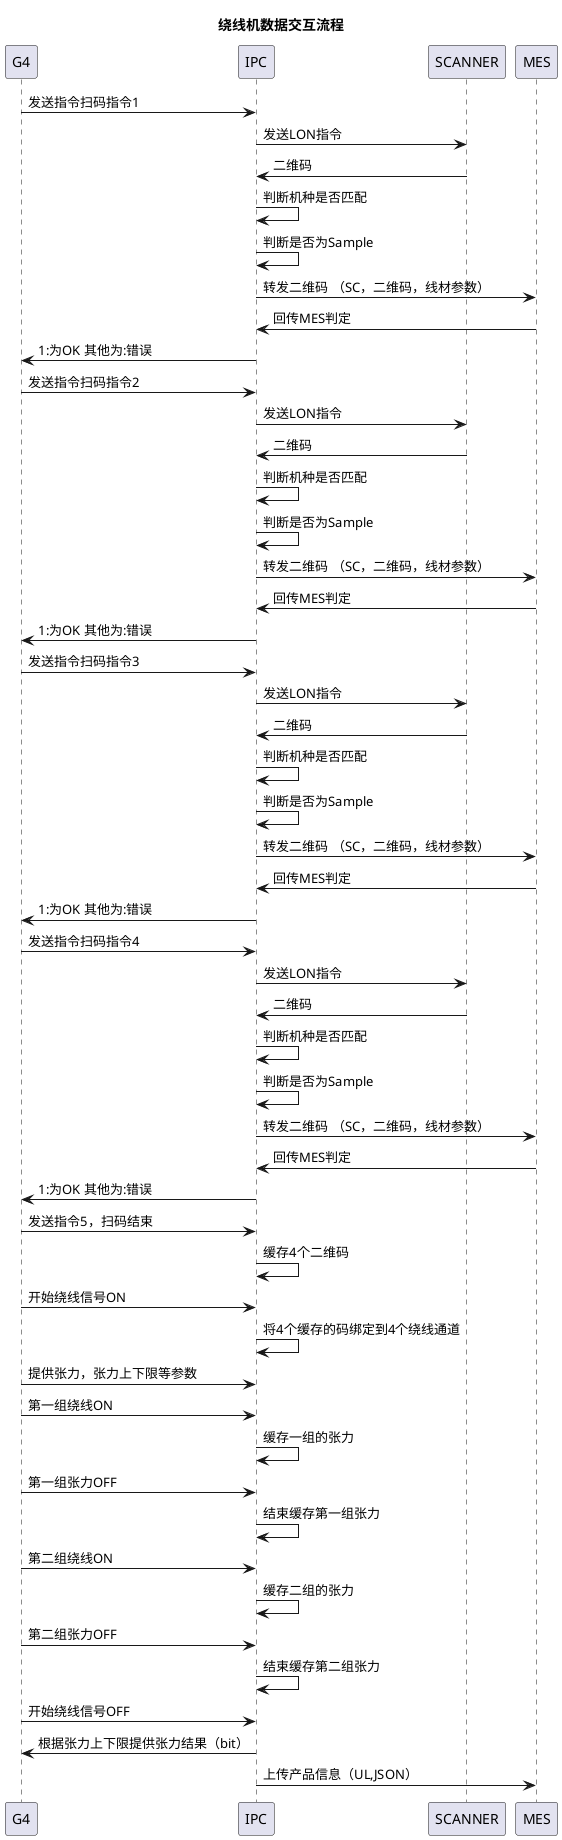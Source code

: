 @startuml
title:"绕线机数据交互流程"
G4 -> IPC : 发送指令扫码指令1
IPC -> SCANNER : 发送LON指令
SCANNER -> IPC : 二维码
IPC->IPC:判断机种是否匹配
IPC->IPC:判断是否为Sample
IPC->MES:转发二维码 （SC，二维码，线材参数）
MES->IPC:回传MES判定
IPC->G4:1:为OK 其他为:错误
G4 -> IPC : 发送指令扫码指令2
IPC -> SCANNER : 发送LON指令
SCANNER -> IPC : 二维码
IPC->IPC:判断机种是否匹配
IPC->IPC:判断是否为Sample
IPC->MES:转发二维码 （SC，二维码，线材参数）
MES->IPC:回传MES判定
IPC->G4:1:为OK 其他为:错误
G4 -> IPC : 发送指令扫码指令3
IPC -> SCANNER : 发送LON指令
SCANNER -> IPC : 二维码
IPC->IPC:判断机种是否匹配
IPC->IPC:判断是否为Sample
IPC->MES:转发二维码 （SC，二维码，线材参数）
MES->IPC:回传MES判定
IPC->G4:1:为OK 其他为:错误
G4 -> IPC : 发送指令扫码指令4
IPC -> SCANNER : 发送LON指令
SCANNER -> IPC : 二维码
IPC->IPC:判断机种是否匹配
IPC->IPC:判断是否为Sample
IPC->MES:转发二维码 （SC，二维码，线材参数）
MES->IPC:回传MES判定
IPC->G4:1:为OK 其他为:错误
G4->IPC:发送指令5，扫码结束
IPC->IPC:缓存4个二维码
G4->IPC:开始绕线信号ON
IPC->IPC:将4个缓存的码绑定到4个绕线通道
G4->IPC:提供张力，张力上下限等参数
G4->IPC:第一组绕线ON
IPC->IPC:缓存一组的张力
G4->IPC:第一组张力OFF
IPC->IPC:结束缓存第一组张力
G4->IPC:第二组绕线ON
IPC->IPC:缓存二组的张力
G4->IPC:第二组张力OFF
IPC->IPC:结束缓存第二组张力
G4->IPC:开始绕线信号OFF
IPC->G4:根据张力上下限提供张力结果（bit）
IPC->MES:上传产品信息（UL,JSON）

@enduml


